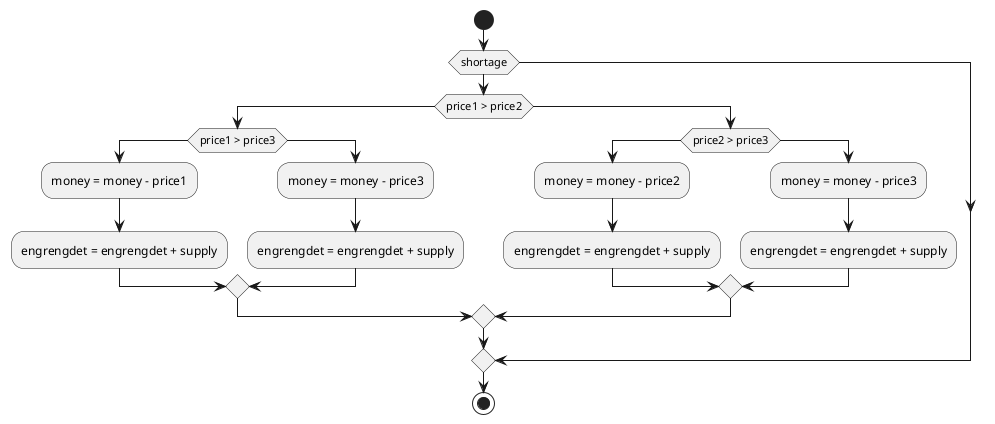 @startuml
'https://plantuml.com/activity-diagram-beta

start
if (shortage) then
    if (price1 > price2) then
        if (price1 > price3) then
            :money = money - price1;
            :engrengdet = engrengdet + supply;
        else
            :money = money - price3;
            :engrengdet = engrengdet + supply;
        endif
    else
        if (price2 > price3) then
            :money = money - price2;
            :engrengdet = engrengdet + supply;
        else
            :money = money - price3;
            :engrengdet = engrengdet + supply;
        endif
    endif
endif

stop

@enduml
